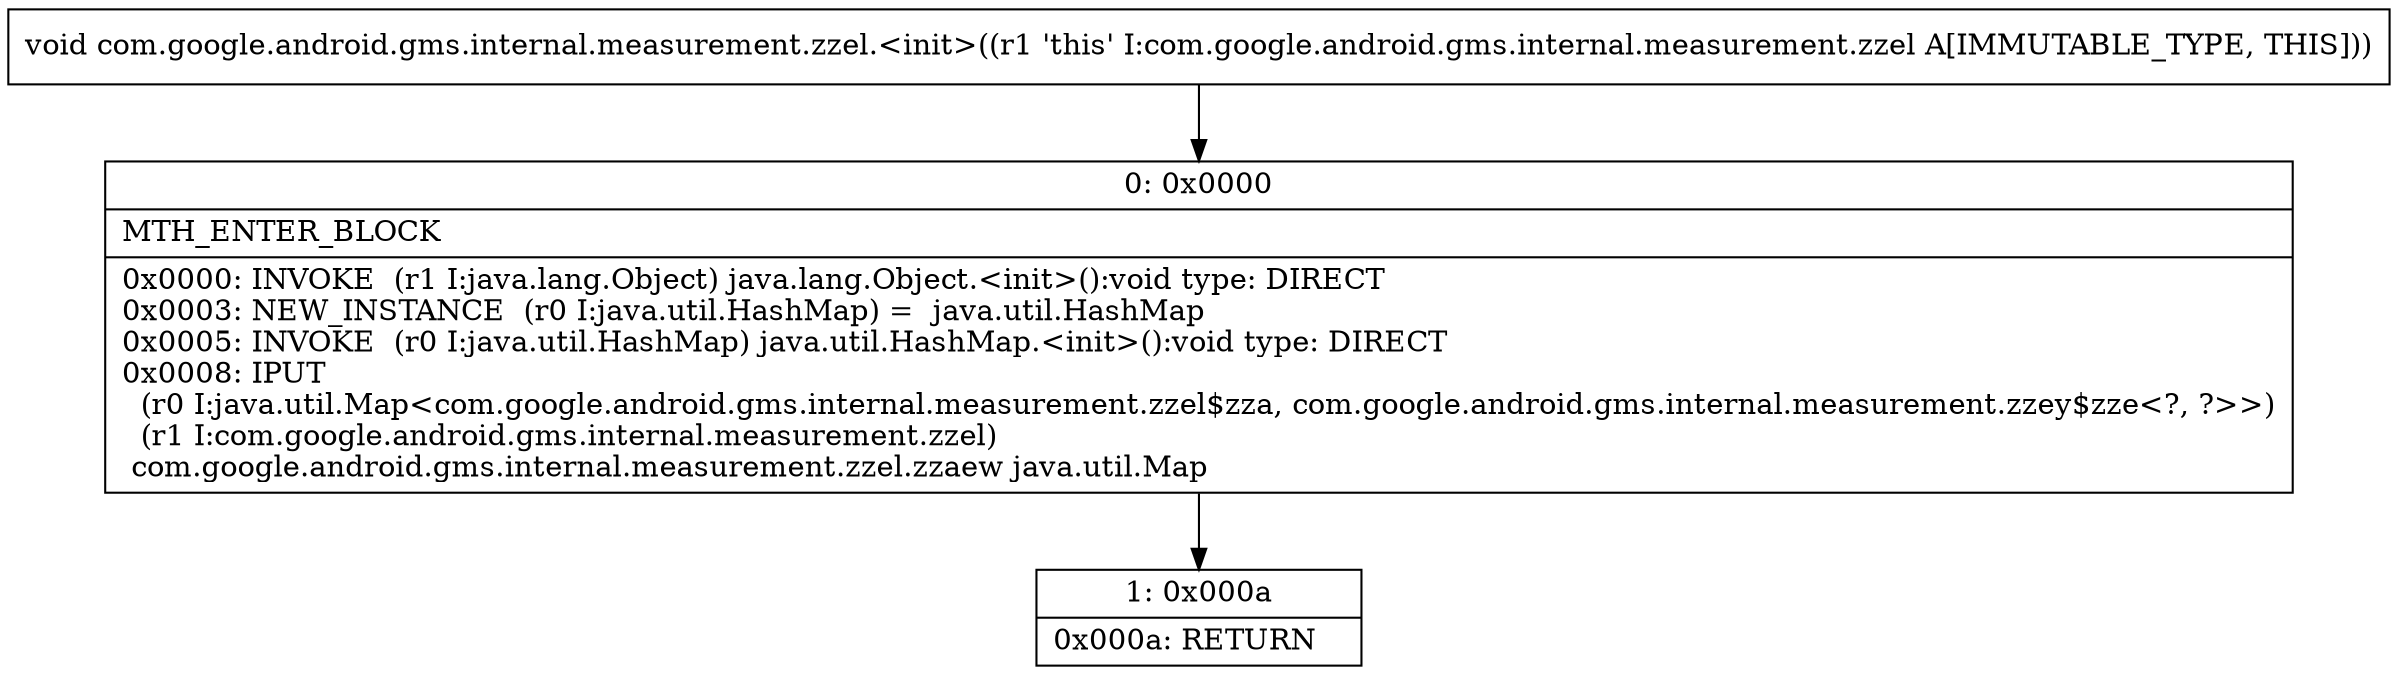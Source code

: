 digraph "CFG forcom.google.android.gms.internal.measurement.zzel.\<init\>()V" {
Node_0 [shape=record,label="{0\:\ 0x0000|MTH_ENTER_BLOCK\l|0x0000: INVOKE  (r1 I:java.lang.Object) java.lang.Object.\<init\>():void type: DIRECT \l0x0003: NEW_INSTANCE  (r0 I:java.util.HashMap) =  java.util.HashMap \l0x0005: INVOKE  (r0 I:java.util.HashMap) java.util.HashMap.\<init\>():void type: DIRECT \l0x0008: IPUT  \l  (r0 I:java.util.Map\<com.google.android.gms.internal.measurement.zzel$zza, com.google.android.gms.internal.measurement.zzey$zze\<?, ?\>\>)\l  (r1 I:com.google.android.gms.internal.measurement.zzel)\l com.google.android.gms.internal.measurement.zzel.zzaew java.util.Map \l}"];
Node_1 [shape=record,label="{1\:\ 0x000a|0x000a: RETURN   \l}"];
MethodNode[shape=record,label="{void com.google.android.gms.internal.measurement.zzel.\<init\>((r1 'this' I:com.google.android.gms.internal.measurement.zzel A[IMMUTABLE_TYPE, THIS])) }"];
MethodNode -> Node_0;
Node_0 -> Node_1;
}

